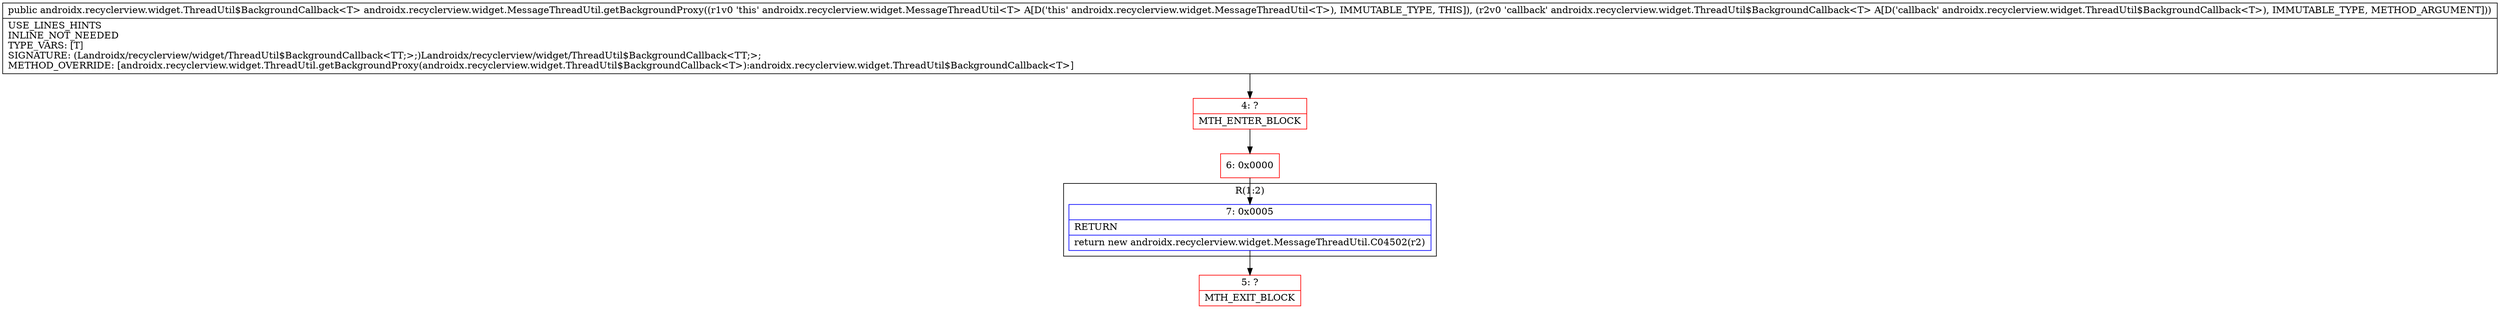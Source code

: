 digraph "CFG forandroidx.recyclerview.widget.MessageThreadUtil.getBackgroundProxy(Landroidx\/recyclerview\/widget\/ThreadUtil$BackgroundCallback;)Landroidx\/recyclerview\/widget\/ThreadUtil$BackgroundCallback;" {
subgraph cluster_Region_1356034698 {
label = "R(1:2)";
node [shape=record,color=blue];
Node_7 [shape=record,label="{7\:\ 0x0005|RETURN\l|return new androidx.recyclerview.widget.MessageThreadUtil.C04502(r2)\l}"];
}
Node_4 [shape=record,color=red,label="{4\:\ ?|MTH_ENTER_BLOCK\l}"];
Node_6 [shape=record,color=red,label="{6\:\ 0x0000}"];
Node_5 [shape=record,color=red,label="{5\:\ ?|MTH_EXIT_BLOCK\l}"];
MethodNode[shape=record,label="{public androidx.recyclerview.widget.ThreadUtil$BackgroundCallback\<T\> androidx.recyclerview.widget.MessageThreadUtil.getBackgroundProxy((r1v0 'this' androidx.recyclerview.widget.MessageThreadUtil\<T\> A[D('this' androidx.recyclerview.widget.MessageThreadUtil\<T\>), IMMUTABLE_TYPE, THIS]), (r2v0 'callback' androidx.recyclerview.widget.ThreadUtil$BackgroundCallback\<T\> A[D('callback' androidx.recyclerview.widget.ThreadUtil$BackgroundCallback\<T\>), IMMUTABLE_TYPE, METHOD_ARGUMENT]))  | USE_LINES_HINTS\lINLINE_NOT_NEEDED\lTYPE_VARS: [T]\lSIGNATURE: (Landroidx\/recyclerview\/widget\/ThreadUtil$BackgroundCallback\<TT;\>;)Landroidx\/recyclerview\/widget\/ThreadUtil$BackgroundCallback\<TT;\>;\lMETHOD_OVERRIDE: [androidx.recyclerview.widget.ThreadUtil.getBackgroundProxy(androidx.recyclerview.widget.ThreadUtil$BackgroundCallback\<T\>):androidx.recyclerview.widget.ThreadUtil$BackgroundCallback\<T\>]\l}"];
MethodNode -> Node_4;Node_7 -> Node_5;
Node_4 -> Node_6;
Node_6 -> Node_7;
}

